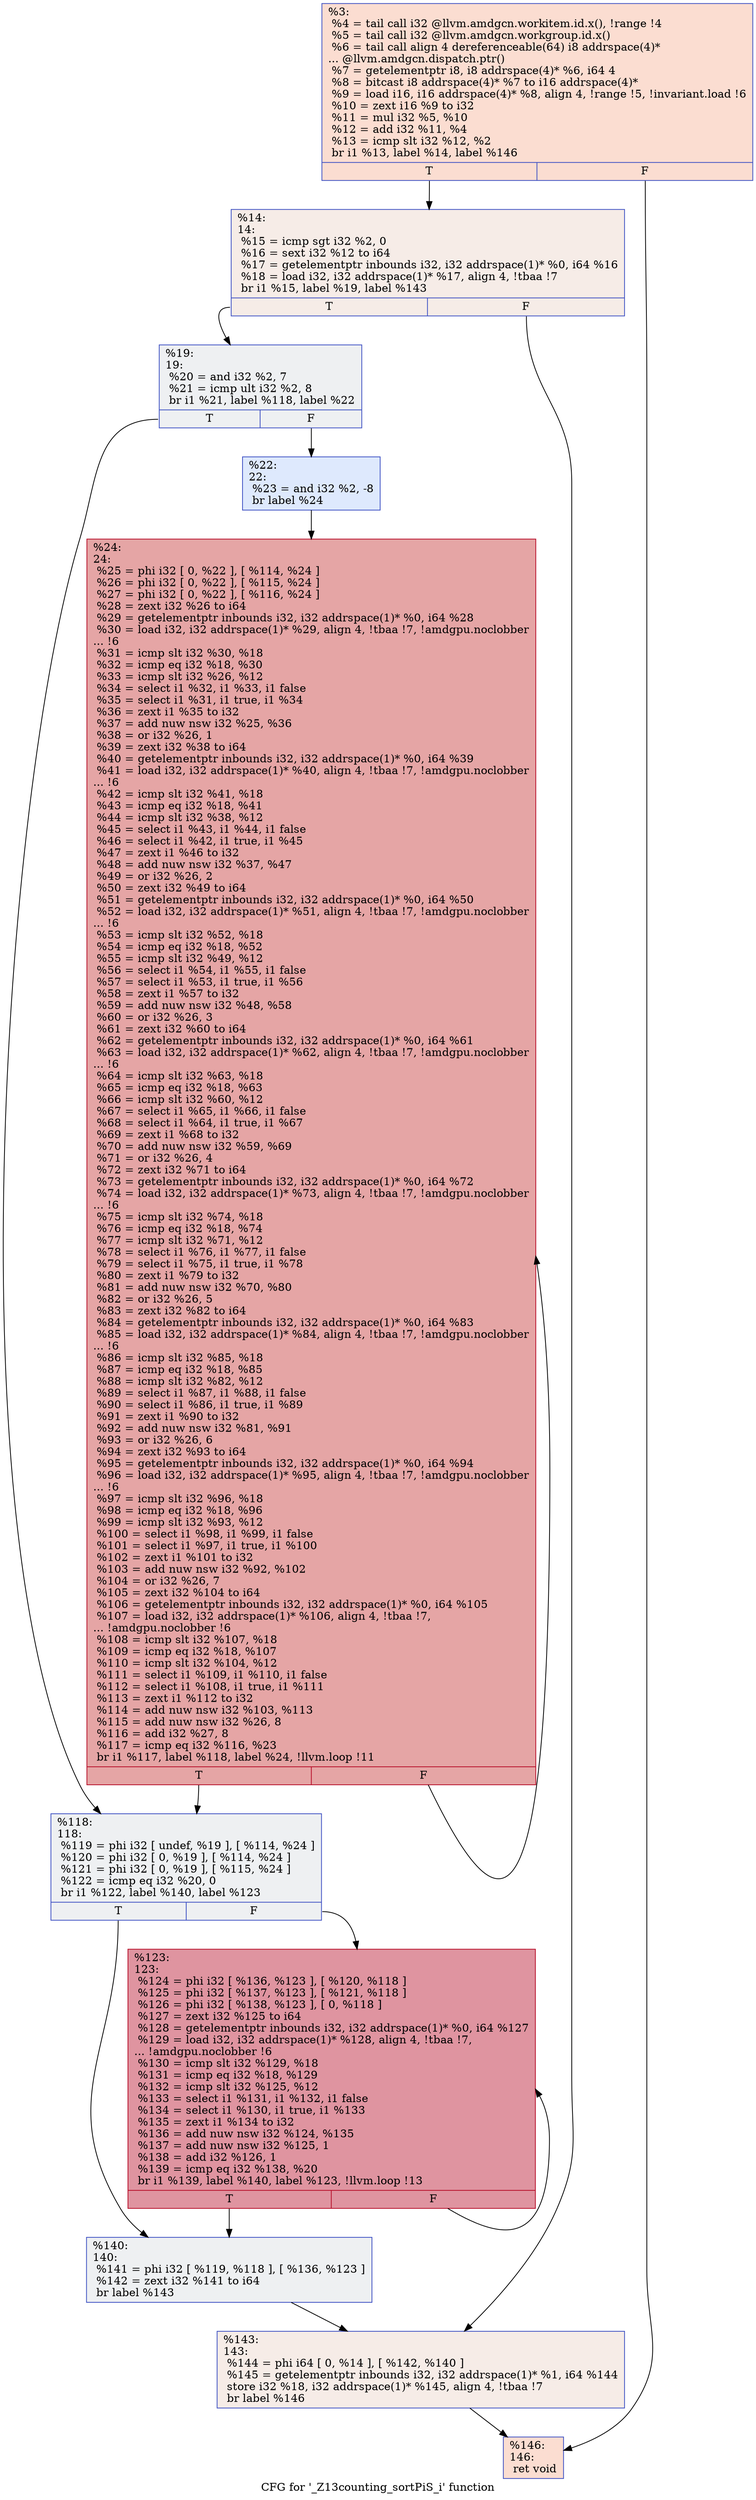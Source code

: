 digraph "CFG for '_Z13counting_sortPiS_i' function" {
	label="CFG for '_Z13counting_sortPiS_i' function";

	Node0x5422540 [shape=record,color="#3d50c3ff", style=filled, fillcolor="#f7b39670",label="{%3:\l  %4 = tail call i32 @llvm.amdgcn.workitem.id.x(), !range !4\l  %5 = tail call i32 @llvm.amdgcn.workgroup.id.x()\l  %6 = tail call align 4 dereferenceable(64) i8 addrspace(4)*\l... @llvm.amdgcn.dispatch.ptr()\l  %7 = getelementptr i8, i8 addrspace(4)* %6, i64 4\l  %8 = bitcast i8 addrspace(4)* %7 to i16 addrspace(4)*\l  %9 = load i16, i16 addrspace(4)* %8, align 4, !range !5, !invariant.load !6\l  %10 = zext i16 %9 to i32\l  %11 = mul i32 %5, %10\l  %12 = add i32 %11, %4\l  %13 = icmp slt i32 %12, %2\l  br i1 %13, label %14, label %146\l|{<s0>T|<s1>F}}"];
	Node0x5422540:s0 -> Node0x54232d0;
	Node0x5422540:s1 -> Node0x54244d0;
	Node0x54232d0 [shape=record,color="#3d50c3ff", style=filled, fillcolor="#ead5c970",label="{%14:\l14:                                               \l  %15 = icmp sgt i32 %2, 0\l  %16 = sext i32 %12 to i64\l  %17 = getelementptr inbounds i32, i32 addrspace(1)* %0, i64 %16\l  %18 = load i32, i32 addrspace(1)* %17, align 4, !tbaa !7\l  br i1 %15, label %19, label %143\l|{<s0>T|<s1>F}}"];
	Node0x54232d0:s0 -> Node0x54249f0;
	Node0x54232d0:s1 -> Node0x5424a80;
	Node0x54249f0 [shape=record,color="#3d50c3ff", style=filled, fillcolor="#d9dce170",label="{%19:\l19:                                               \l  %20 = and i32 %2, 7\l  %21 = icmp ult i32 %2, 8\l  br i1 %21, label %118, label %22\l|{<s0>T|<s1>F}}"];
	Node0x54249f0:s0 -> Node0x5424d10;
	Node0x54249f0:s1 -> Node0x5424d60;
	Node0x5424d60 [shape=record,color="#3d50c3ff", style=filled, fillcolor="#b5cdfa70",label="{%22:\l22:                                               \l  %23 = and i32 %2, -8\l  br label %24\l}"];
	Node0x5424d60 -> Node0x5424f60;
	Node0x5424f60 [shape=record,color="#b70d28ff", style=filled, fillcolor="#c5333470",label="{%24:\l24:                                               \l  %25 = phi i32 [ 0, %22 ], [ %114, %24 ]\l  %26 = phi i32 [ 0, %22 ], [ %115, %24 ]\l  %27 = phi i32 [ 0, %22 ], [ %116, %24 ]\l  %28 = zext i32 %26 to i64\l  %29 = getelementptr inbounds i32, i32 addrspace(1)* %0, i64 %28\l  %30 = load i32, i32 addrspace(1)* %29, align 4, !tbaa !7, !amdgpu.noclobber\l... !6\l  %31 = icmp slt i32 %30, %18\l  %32 = icmp eq i32 %18, %30\l  %33 = icmp slt i32 %26, %12\l  %34 = select i1 %32, i1 %33, i1 false\l  %35 = select i1 %31, i1 true, i1 %34\l  %36 = zext i1 %35 to i32\l  %37 = add nuw nsw i32 %25, %36\l  %38 = or i32 %26, 1\l  %39 = zext i32 %38 to i64\l  %40 = getelementptr inbounds i32, i32 addrspace(1)* %0, i64 %39\l  %41 = load i32, i32 addrspace(1)* %40, align 4, !tbaa !7, !amdgpu.noclobber\l... !6\l  %42 = icmp slt i32 %41, %18\l  %43 = icmp eq i32 %18, %41\l  %44 = icmp slt i32 %38, %12\l  %45 = select i1 %43, i1 %44, i1 false\l  %46 = select i1 %42, i1 true, i1 %45\l  %47 = zext i1 %46 to i32\l  %48 = add nuw nsw i32 %37, %47\l  %49 = or i32 %26, 2\l  %50 = zext i32 %49 to i64\l  %51 = getelementptr inbounds i32, i32 addrspace(1)* %0, i64 %50\l  %52 = load i32, i32 addrspace(1)* %51, align 4, !tbaa !7, !amdgpu.noclobber\l... !6\l  %53 = icmp slt i32 %52, %18\l  %54 = icmp eq i32 %18, %52\l  %55 = icmp slt i32 %49, %12\l  %56 = select i1 %54, i1 %55, i1 false\l  %57 = select i1 %53, i1 true, i1 %56\l  %58 = zext i1 %57 to i32\l  %59 = add nuw nsw i32 %48, %58\l  %60 = or i32 %26, 3\l  %61 = zext i32 %60 to i64\l  %62 = getelementptr inbounds i32, i32 addrspace(1)* %0, i64 %61\l  %63 = load i32, i32 addrspace(1)* %62, align 4, !tbaa !7, !amdgpu.noclobber\l... !6\l  %64 = icmp slt i32 %63, %18\l  %65 = icmp eq i32 %18, %63\l  %66 = icmp slt i32 %60, %12\l  %67 = select i1 %65, i1 %66, i1 false\l  %68 = select i1 %64, i1 true, i1 %67\l  %69 = zext i1 %68 to i32\l  %70 = add nuw nsw i32 %59, %69\l  %71 = or i32 %26, 4\l  %72 = zext i32 %71 to i64\l  %73 = getelementptr inbounds i32, i32 addrspace(1)* %0, i64 %72\l  %74 = load i32, i32 addrspace(1)* %73, align 4, !tbaa !7, !amdgpu.noclobber\l... !6\l  %75 = icmp slt i32 %74, %18\l  %76 = icmp eq i32 %18, %74\l  %77 = icmp slt i32 %71, %12\l  %78 = select i1 %76, i1 %77, i1 false\l  %79 = select i1 %75, i1 true, i1 %78\l  %80 = zext i1 %79 to i32\l  %81 = add nuw nsw i32 %70, %80\l  %82 = or i32 %26, 5\l  %83 = zext i32 %82 to i64\l  %84 = getelementptr inbounds i32, i32 addrspace(1)* %0, i64 %83\l  %85 = load i32, i32 addrspace(1)* %84, align 4, !tbaa !7, !amdgpu.noclobber\l... !6\l  %86 = icmp slt i32 %85, %18\l  %87 = icmp eq i32 %18, %85\l  %88 = icmp slt i32 %82, %12\l  %89 = select i1 %87, i1 %88, i1 false\l  %90 = select i1 %86, i1 true, i1 %89\l  %91 = zext i1 %90 to i32\l  %92 = add nuw nsw i32 %81, %91\l  %93 = or i32 %26, 6\l  %94 = zext i32 %93 to i64\l  %95 = getelementptr inbounds i32, i32 addrspace(1)* %0, i64 %94\l  %96 = load i32, i32 addrspace(1)* %95, align 4, !tbaa !7, !amdgpu.noclobber\l... !6\l  %97 = icmp slt i32 %96, %18\l  %98 = icmp eq i32 %18, %96\l  %99 = icmp slt i32 %93, %12\l  %100 = select i1 %98, i1 %99, i1 false\l  %101 = select i1 %97, i1 true, i1 %100\l  %102 = zext i1 %101 to i32\l  %103 = add nuw nsw i32 %92, %102\l  %104 = or i32 %26, 7\l  %105 = zext i32 %104 to i64\l  %106 = getelementptr inbounds i32, i32 addrspace(1)* %0, i64 %105\l  %107 = load i32, i32 addrspace(1)* %106, align 4, !tbaa !7,\l... !amdgpu.noclobber !6\l  %108 = icmp slt i32 %107, %18\l  %109 = icmp eq i32 %18, %107\l  %110 = icmp slt i32 %104, %12\l  %111 = select i1 %109, i1 %110, i1 false\l  %112 = select i1 %108, i1 true, i1 %111\l  %113 = zext i1 %112 to i32\l  %114 = add nuw nsw i32 %103, %113\l  %115 = add nuw nsw i32 %26, 8\l  %116 = add i32 %27, 8\l  %117 = icmp eq i32 %116, %23\l  br i1 %117, label %118, label %24, !llvm.loop !11\l|{<s0>T|<s1>F}}"];
	Node0x5424f60:s0 -> Node0x5424d10;
	Node0x5424f60:s1 -> Node0x5424f60;
	Node0x5424d10 [shape=record,color="#3d50c3ff", style=filled, fillcolor="#d9dce170",label="{%118:\l118:                                              \l  %119 = phi i32 [ undef, %19 ], [ %114, %24 ]\l  %120 = phi i32 [ 0, %19 ], [ %114, %24 ]\l  %121 = phi i32 [ 0, %19 ], [ %115, %24 ]\l  %122 = icmp eq i32 %20, 0\l  br i1 %122, label %140, label %123\l|{<s0>T|<s1>F}}"];
	Node0x5424d10:s0 -> Node0x542a070;
	Node0x5424d10:s1 -> Node0x542a0c0;
	Node0x542a0c0 [shape=record,color="#b70d28ff", style=filled, fillcolor="#b70d2870",label="{%123:\l123:                                              \l  %124 = phi i32 [ %136, %123 ], [ %120, %118 ]\l  %125 = phi i32 [ %137, %123 ], [ %121, %118 ]\l  %126 = phi i32 [ %138, %123 ], [ 0, %118 ]\l  %127 = zext i32 %125 to i64\l  %128 = getelementptr inbounds i32, i32 addrspace(1)* %0, i64 %127\l  %129 = load i32, i32 addrspace(1)* %128, align 4, !tbaa !7,\l... !amdgpu.noclobber !6\l  %130 = icmp slt i32 %129, %18\l  %131 = icmp eq i32 %18, %129\l  %132 = icmp slt i32 %125, %12\l  %133 = select i1 %131, i1 %132, i1 false\l  %134 = select i1 %130, i1 true, i1 %133\l  %135 = zext i1 %134 to i32\l  %136 = add nuw nsw i32 %124, %135\l  %137 = add nuw nsw i32 %125, 1\l  %138 = add i32 %126, 1\l  %139 = icmp eq i32 %138, %20\l  br i1 %139, label %140, label %123, !llvm.loop !13\l|{<s0>T|<s1>F}}"];
	Node0x542a0c0:s0 -> Node0x542a070;
	Node0x542a0c0:s1 -> Node0x542a0c0;
	Node0x542a070 [shape=record,color="#3d50c3ff", style=filled, fillcolor="#d9dce170",label="{%140:\l140:                                              \l  %141 = phi i32 [ %119, %118 ], [ %136, %123 ]\l  %142 = zext i32 %141 to i64\l  br label %143\l}"];
	Node0x542a070 -> Node0x5424a80;
	Node0x5424a80 [shape=record,color="#3d50c3ff", style=filled, fillcolor="#ead5c970",label="{%143:\l143:                                              \l  %144 = phi i64 [ 0, %14 ], [ %142, %140 ]\l  %145 = getelementptr inbounds i32, i32 addrspace(1)* %1, i64 %144\l  store i32 %18, i32 addrspace(1)* %145, align 4, !tbaa !7\l  br label %146\l}"];
	Node0x5424a80 -> Node0x54244d0;
	Node0x54244d0 [shape=record,color="#3d50c3ff", style=filled, fillcolor="#f7b39670",label="{%146:\l146:                                              \l  ret void\l}"];
}
